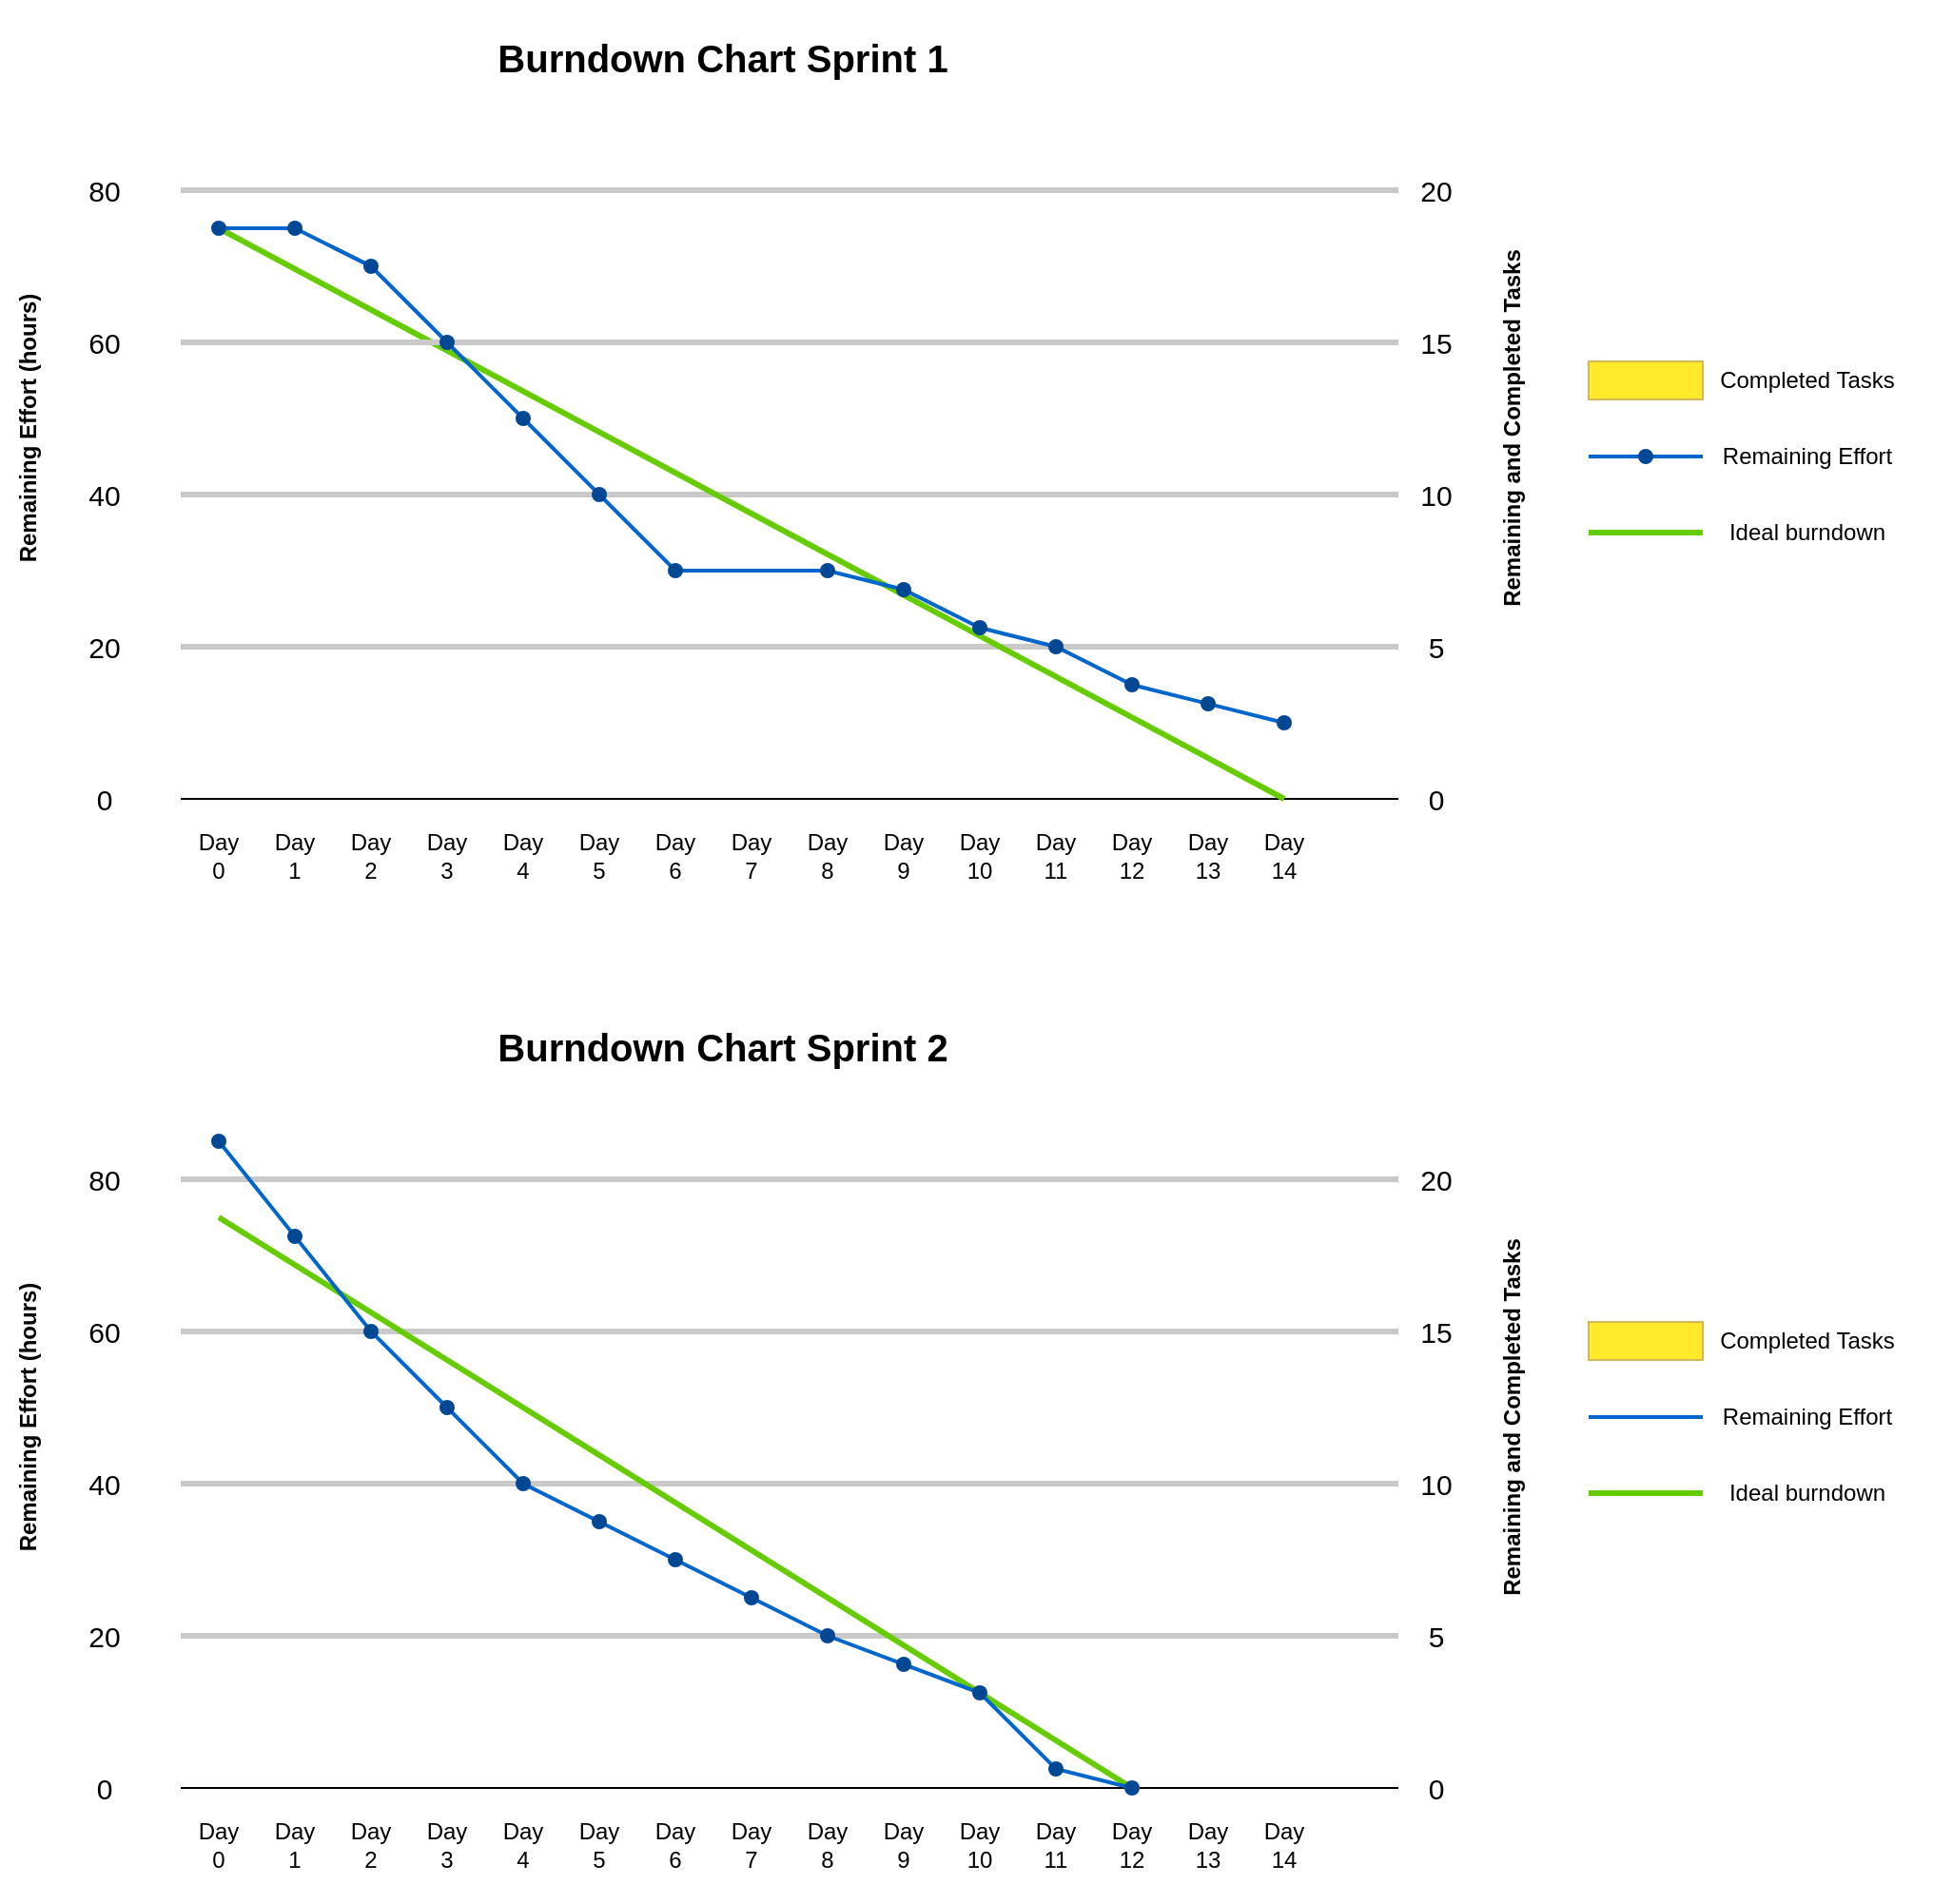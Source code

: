 <mxfile version="22.1.5" type="device">
  <diagram name="Page-1" id="VmCRofBQDvbmoY8_WXnf">
    <mxGraphModel dx="1687" dy="918" grid="1" gridSize="10" guides="1" tooltips="1" connect="1" arrows="1" fold="1" page="1" pageScale="1" pageWidth="850" pageHeight="1100" math="0" shadow="0">
      <root>
        <mxCell id="0" />
        <mxCell id="1" parent="0" />
        <mxCell id="aRe0bVeVyauEwf_eW974-1" value="" style="endArrow=none;html=1;rounded=0;" edge="1" parent="1">
          <mxGeometry width="50" height="50" relative="1" as="geometry">
            <mxPoint x="460" y="470" as="sourcePoint" />
            <mxPoint x="1100" y="470" as="targetPoint" />
          </mxGeometry>
        </mxCell>
        <mxCell id="aRe0bVeVyauEwf_eW974-4" value="Day&lt;br&gt;0" style="text;html=1;strokeColor=none;fillColor=none;align=center;verticalAlign=middle;whiteSpace=wrap;rounded=0;" vertex="1" parent="1">
          <mxGeometry x="460" y="470" width="40" height="60" as="geometry" />
        </mxCell>
        <mxCell id="aRe0bVeVyauEwf_eW974-5" value="Day&lt;br&gt;1" style="text;html=1;strokeColor=none;fillColor=none;align=center;verticalAlign=middle;whiteSpace=wrap;rounded=0;" vertex="1" parent="1">
          <mxGeometry x="500" y="470" width="40" height="60" as="geometry" />
        </mxCell>
        <mxCell id="aRe0bVeVyauEwf_eW974-6" value="Day&lt;br&gt;2" style="text;html=1;strokeColor=none;fillColor=none;align=center;verticalAlign=middle;whiteSpace=wrap;rounded=0;" vertex="1" parent="1">
          <mxGeometry x="540" y="470" width="40" height="60" as="geometry" />
        </mxCell>
        <mxCell id="aRe0bVeVyauEwf_eW974-10" value="Day&lt;br&gt;3" style="text;html=1;strokeColor=none;fillColor=none;align=center;verticalAlign=middle;whiteSpace=wrap;rounded=0;" vertex="1" parent="1">
          <mxGeometry x="580" y="470" width="40" height="60" as="geometry" />
        </mxCell>
        <mxCell id="aRe0bVeVyauEwf_eW974-11" value="Day&lt;br&gt;4" style="text;html=1;strokeColor=none;fillColor=none;align=center;verticalAlign=middle;whiteSpace=wrap;rounded=0;" vertex="1" parent="1">
          <mxGeometry x="620" y="470" width="40" height="60" as="geometry" />
        </mxCell>
        <mxCell id="aRe0bVeVyauEwf_eW974-12" value="Day&lt;br&gt;5" style="text;html=1;strokeColor=none;fillColor=none;align=center;verticalAlign=middle;whiteSpace=wrap;rounded=0;" vertex="1" parent="1">
          <mxGeometry x="660" y="470" width="40" height="60" as="geometry" />
        </mxCell>
        <mxCell id="aRe0bVeVyauEwf_eW974-13" value="Day&lt;br&gt;6" style="text;html=1;strokeColor=none;fillColor=none;align=center;verticalAlign=middle;whiteSpace=wrap;rounded=0;" vertex="1" parent="1">
          <mxGeometry x="700" y="470" width="40" height="60" as="geometry" />
        </mxCell>
        <mxCell id="aRe0bVeVyauEwf_eW974-14" value="Day&lt;br&gt;7" style="text;html=1;strokeColor=none;fillColor=none;align=center;verticalAlign=middle;whiteSpace=wrap;rounded=0;" vertex="1" parent="1">
          <mxGeometry x="740" y="470" width="40" height="60" as="geometry" />
        </mxCell>
        <mxCell id="aRe0bVeVyauEwf_eW974-15" value="Day&lt;br&gt;8" style="text;html=1;strokeColor=none;fillColor=none;align=center;verticalAlign=middle;whiteSpace=wrap;rounded=0;" vertex="1" parent="1">
          <mxGeometry x="780" y="470" width="40" height="60" as="geometry" />
        </mxCell>
        <mxCell id="aRe0bVeVyauEwf_eW974-16" value="Day&lt;br&gt;9" style="text;html=1;strokeColor=none;fillColor=none;align=center;verticalAlign=middle;whiteSpace=wrap;rounded=0;" vertex="1" parent="1">
          <mxGeometry x="820" y="470" width="40" height="60" as="geometry" />
        </mxCell>
        <mxCell id="aRe0bVeVyauEwf_eW974-17" value="Day&lt;br&gt;10" style="text;html=1;strokeColor=none;fillColor=none;align=center;verticalAlign=middle;whiteSpace=wrap;rounded=0;" vertex="1" parent="1">
          <mxGeometry x="860" y="470" width="40" height="60" as="geometry" />
        </mxCell>
        <mxCell id="aRe0bVeVyauEwf_eW974-18" value="Day&lt;br&gt;11" style="text;html=1;strokeColor=none;fillColor=none;align=center;verticalAlign=middle;whiteSpace=wrap;rounded=0;" vertex="1" parent="1">
          <mxGeometry x="900" y="470" width="40" height="60" as="geometry" />
        </mxCell>
        <mxCell id="aRe0bVeVyauEwf_eW974-19" value="Day&lt;br&gt;12" style="text;html=1;strokeColor=none;fillColor=none;align=center;verticalAlign=middle;whiteSpace=wrap;rounded=0;" vertex="1" parent="1">
          <mxGeometry x="940" y="470" width="40" height="60" as="geometry" />
        </mxCell>
        <mxCell id="aRe0bVeVyauEwf_eW974-20" value="Day&lt;br&gt;13" style="text;html=1;strokeColor=none;fillColor=none;align=center;verticalAlign=middle;whiteSpace=wrap;rounded=0;" vertex="1" parent="1">
          <mxGeometry x="980" y="470" width="40" height="60" as="geometry" />
        </mxCell>
        <mxCell id="aRe0bVeVyauEwf_eW974-21" value="Day&lt;br&gt;14" style="text;html=1;strokeColor=none;fillColor=none;align=center;verticalAlign=middle;whiteSpace=wrap;rounded=0;" vertex="1" parent="1">
          <mxGeometry x="1020" y="470" width="40" height="60" as="geometry" />
        </mxCell>
        <mxCell id="aRe0bVeVyauEwf_eW974-22" value="" style="endArrow=none;html=1;rounded=0;strokeWidth=3;fillColor=#f5f5f5;strokeColor=#C9C9C9;" edge="1" parent="1">
          <mxGeometry width="50" height="50" relative="1" as="geometry">
            <mxPoint x="460" y="390" as="sourcePoint" />
            <mxPoint x="1100" y="390" as="targetPoint" />
          </mxGeometry>
        </mxCell>
        <mxCell id="aRe0bVeVyauEwf_eW974-23" value="" style="endArrow=none;html=1;rounded=0;strokeWidth=3;fillColor=#f5f5f5;strokeColor=#C9C9C9;" edge="1" parent="1">
          <mxGeometry width="50" height="50" relative="1" as="geometry">
            <mxPoint x="460" y="310" as="sourcePoint" />
            <mxPoint x="1100" y="310" as="targetPoint" />
          </mxGeometry>
        </mxCell>
        <mxCell id="aRe0bVeVyauEwf_eW974-24" value="" style="endArrow=none;html=1;rounded=0;strokeWidth=3;fillColor=#f5f5f5;strokeColor=#C9C9C9;" edge="1" parent="1" source="aRe0bVeVyauEwf_eW974-96">
          <mxGeometry width="50" height="50" relative="1" as="geometry">
            <mxPoint x="460" y="230" as="sourcePoint" />
            <mxPoint x="1100" y="230" as="targetPoint" />
          </mxGeometry>
        </mxCell>
        <mxCell id="aRe0bVeVyauEwf_eW974-25" value="" style="endArrow=none;html=1;rounded=0;strokeWidth=3;fillColor=#f5f5f5;strokeColor=#C9C9C9;" edge="1" parent="1">
          <mxGeometry width="50" height="50" relative="1" as="geometry">
            <mxPoint x="460" y="150" as="sourcePoint" />
            <mxPoint x="1100" y="150" as="targetPoint" />
          </mxGeometry>
        </mxCell>
        <mxCell id="aRe0bVeVyauEwf_eW974-26" value="Remaining Effort (hours)" style="text;html=1;strokeColor=none;fillColor=none;align=center;verticalAlign=middle;whiteSpace=wrap;rounded=0;rotation=-90;fontStyle=1" vertex="1" parent="1">
          <mxGeometry x="260" y="260" width="240" height="30" as="geometry" />
        </mxCell>
        <mxCell id="aRe0bVeVyauEwf_eW974-27" value="20" style="text;html=1;strokeColor=none;fillColor=none;align=center;verticalAlign=middle;whiteSpace=wrap;rounded=0;fontSize=15;" vertex="1" parent="1">
          <mxGeometry x="400" y="360" width="40" height="60" as="geometry" />
        </mxCell>
        <mxCell id="aRe0bVeVyauEwf_eW974-28" value="40" style="text;html=1;strokeColor=none;fillColor=none;align=center;verticalAlign=middle;whiteSpace=wrap;rounded=0;fontSize=15;" vertex="1" parent="1">
          <mxGeometry x="400" y="280" width="40" height="60" as="geometry" />
        </mxCell>
        <mxCell id="aRe0bVeVyauEwf_eW974-29" value="60" style="text;html=1;strokeColor=none;fillColor=none;align=center;verticalAlign=middle;whiteSpace=wrap;rounded=0;fontSize=15;" vertex="1" parent="1">
          <mxGeometry x="400" y="200" width="40" height="60" as="geometry" />
        </mxCell>
        <mxCell id="aRe0bVeVyauEwf_eW974-30" value="80" style="text;html=1;strokeColor=none;fillColor=none;align=center;verticalAlign=middle;whiteSpace=wrap;rounded=0;fontSize=15;" vertex="1" parent="1">
          <mxGeometry x="400" y="120" width="40" height="60" as="geometry" />
        </mxCell>
        <mxCell id="aRe0bVeVyauEwf_eW974-31" value="&lt;b&gt;&lt;font style=&quot;font-size: 20px;&quot;&gt;Burndown Chart Sprint 1&lt;/font&gt;&lt;/b&gt;" style="text;html=1;strokeColor=none;fillColor=none;align=center;verticalAlign=middle;whiteSpace=wrap;rounded=0;fontSize=15;" vertex="1" parent="1">
          <mxGeometry x="600" y="50" width="290" height="60" as="geometry" />
        </mxCell>
        <mxCell id="aRe0bVeVyauEwf_eW974-32" value="Remaining and Completed Tasks" style="text;html=1;strokeColor=none;fillColor=none;align=center;verticalAlign=middle;whiteSpace=wrap;rounded=0;rotation=-90;fontStyle=1" vertex="1" parent="1">
          <mxGeometry x="1040" y="260" width="240" height="30" as="geometry" />
        </mxCell>
        <mxCell id="aRe0bVeVyauEwf_eW974-33" value="20" style="text;html=1;strokeColor=none;fillColor=none;align=center;verticalAlign=middle;whiteSpace=wrap;rounded=0;fontSize=15;" vertex="1" parent="1">
          <mxGeometry x="1100" y="120" width="40" height="60" as="geometry" />
        </mxCell>
        <mxCell id="aRe0bVeVyauEwf_eW974-34" value="15" style="text;html=1;strokeColor=none;fillColor=none;align=center;verticalAlign=middle;whiteSpace=wrap;rounded=0;fontSize=15;" vertex="1" parent="1">
          <mxGeometry x="1100" y="200" width="40" height="60" as="geometry" />
        </mxCell>
        <mxCell id="aRe0bVeVyauEwf_eW974-35" value="10" style="text;html=1;strokeColor=none;fillColor=none;align=center;verticalAlign=middle;whiteSpace=wrap;rounded=0;fontSize=15;" vertex="1" parent="1">
          <mxGeometry x="1100" y="280" width="40" height="60" as="geometry" />
        </mxCell>
        <mxCell id="aRe0bVeVyauEwf_eW974-36" value="5" style="text;html=1;strokeColor=none;fillColor=none;align=center;verticalAlign=middle;whiteSpace=wrap;rounded=0;fontSize=15;" vertex="1" parent="1">
          <mxGeometry x="1100" y="360" width="40" height="60" as="geometry" />
        </mxCell>
        <mxCell id="aRe0bVeVyauEwf_eW974-37" value="0" style="text;html=1;strokeColor=none;fillColor=none;align=center;verticalAlign=middle;whiteSpace=wrap;rounded=0;fontSize=15;" vertex="1" parent="1">
          <mxGeometry x="1100" y="440" width="40" height="60" as="geometry" />
        </mxCell>
        <mxCell id="aRe0bVeVyauEwf_eW974-38" value="0" style="text;html=1;strokeColor=none;fillColor=none;align=center;verticalAlign=middle;whiteSpace=wrap;rounded=0;fontSize=15;" vertex="1" parent="1">
          <mxGeometry x="400" y="440" width="40" height="60" as="geometry" />
        </mxCell>
        <mxCell id="aRe0bVeVyauEwf_eW974-39" value="" style="endArrow=none;html=1;rounded=0;entryX=0.5;entryY=0;entryDx=0;entryDy=0;strokeWidth=3;strokeColor=#66CC00;" edge="1" parent="1" source="aRe0bVeVyauEwf_eW974-91" target="aRe0bVeVyauEwf_eW974-21">
          <mxGeometry width="50" height="50" relative="1" as="geometry">
            <mxPoint x="460" y="170" as="sourcePoint" />
            <mxPoint x="790" y="320" as="targetPoint" />
          </mxGeometry>
        </mxCell>
        <mxCell id="aRe0bVeVyauEwf_eW974-40" value="" style="endArrow=none;html=1;rounded=0;strokeWidth=2;strokeColor=#0066CC;targetPerimeterSpacing=0;sourcePerimeterSpacing=0;" edge="1" parent="1" source="aRe0bVeVyauEwf_eW974-93">
          <mxGeometry width="50" height="50" relative="1" as="geometry">
            <mxPoint x="460" y="170" as="sourcePoint" />
            <mxPoint x="1040" y="430" as="targetPoint" />
            <Array as="points">
              <mxPoint x="520" y="170" />
              <mxPoint x="560" y="190" />
              <mxPoint x="600" y="230" />
              <mxPoint x="640" y="270" />
              <mxPoint x="680" y="310" />
              <mxPoint x="720" y="350" />
              <mxPoint x="760" y="350" />
              <mxPoint x="800" y="350" />
              <mxPoint x="840" y="360" />
              <mxPoint x="880" y="380" />
              <mxPoint x="920" y="390" />
              <mxPoint x="960" y="410" />
            </Array>
          </mxGeometry>
        </mxCell>
        <mxCell id="aRe0bVeVyauEwf_eW974-41" value="" style="endArrow=none;html=1;rounded=0;" edge="1" parent="1">
          <mxGeometry width="50" height="50" relative="1" as="geometry">
            <mxPoint x="460" y="990" as="sourcePoint" />
            <mxPoint x="1100" y="990" as="targetPoint" />
          </mxGeometry>
        </mxCell>
        <mxCell id="aRe0bVeVyauEwf_eW974-42" value="Day&lt;br&gt;0" style="text;html=1;strokeColor=none;fillColor=none;align=center;verticalAlign=middle;whiteSpace=wrap;rounded=0;" vertex="1" parent="1">
          <mxGeometry x="460" y="990" width="40" height="60" as="geometry" />
        </mxCell>
        <mxCell id="aRe0bVeVyauEwf_eW974-43" value="Day&lt;br&gt;1" style="text;html=1;strokeColor=none;fillColor=none;align=center;verticalAlign=middle;whiteSpace=wrap;rounded=0;" vertex="1" parent="1">
          <mxGeometry x="500" y="990" width="40" height="60" as="geometry" />
        </mxCell>
        <mxCell id="aRe0bVeVyauEwf_eW974-44" value="Day&lt;br&gt;2" style="text;html=1;strokeColor=none;fillColor=none;align=center;verticalAlign=middle;whiteSpace=wrap;rounded=0;" vertex="1" parent="1">
          <mxGeometry x="540" y="990" width="40" height="60" as="geometry" />
        </mxCell>
        <mxCell id="aRe0bVeVyauEwf_eW974-45" value="Day&lt;br&gt;3" style="text;html=1;strokeColor=none;fillColor=none;align=center;verticalAlign=middle;whiteSpace=wrap;rounded=0;" vertex="1" parent="1">
          <mxGeometry x="580" y="990" width="40" height="60" as="geometry" />
        </mxCell>
        <mxCell id="aRe0bVeVyauEwf_eW974-46" value="Day&lt;br&gt;4" style="text;html=1;strokeColor=none;fillColor=none;align=center;verticalAlign=middle;whiteSpace=wrap;rounded=0;" vertex="1" parent="1">
          <mxGeometry x="620" y="990" width="40" height="60" as="geometry" />
        </mxCell>
        <mxCell id="aRe0bVeVyauEwf_eW974-47" value="Day&lt;br&gt;5" style="text;html=1;strokeColor=none;fillColor=none;align=center;verticalAlign=middle;whiteSpace=wrap;rounded=0;" vertex="1" parent="1">
          <mxGeometry x="660" y="990" width="40" height="60" as="geometry" />
        </mxCell>
        <mxCell id="aRe0bVeVyauEwf_eW974-48" value="Day&lt;br&gt;6" style="text;html=1;strokeColor=none;fillColor=none;align=center;verticalAlign=middle;whiteSpace=wrap;rounded=0;" vertex="1" parent="1">
          <mxGeometry x="700" y="990" width="40" height="60" as="geometry" />
        </mxCell>
        <mxCell id="aRe0bVeVyauEwf_eW974-49" value="Day&lt;br&gt;7" style="text;html=1;strokeColor=none;fillColor=none;align=center;verticalAlign=middle;whiteSpace=wrap;rounded=0;" vertex="1" parent="1">
          <mxGeometry x="740" y="990" width="40" height="60" as="geometry" />
        </mxCell>
        <mxCell id="aRe0bVeVyauEwf_eW974-50" value="Day&lt;br&gt;8" style="text;html=1;strokeColor=none;fillColor=none;align=center;verticalAlign=middle;whiteSpace=wrap;rounded=0;" vertex="1" parent="1">
          <mxGeometry x="780" y="990" width="40" height="60" as="geometry" />
        </mxCell>
        <mxCell id="aRe0bVeVyauEwf_eW974-51" value="Day&lt;br&gt;9" style="text;html=1;strokeColor=none;fillColor=none;align=center;verticalAlign=middle;whiteSpace=wrap;rounded=0;" vertex="1" parent="1">
          <mxGeometry x="820" y="990" width="40" height="60" as="geometry" />
        </mxCell>
        <mxCell id="aRe0bVeVyauEwf_eW974-52" value="Day&lt;br&gt;10" style="text;html=1;strokeColor=none;fillColor=none;align=center;verticalAlign=middle;whiteSpace=wrap;rounded=0;" vertex="1" parent="1">
          <mxGeometry x="860" y="990" width="40" height="60" as="geometry" />
        </mxCell>
        <mxCell id="aRe0bVeVyauEwf_eW974-53" value="Day&lt;br&gt;11" style="text;html=1;strokeColor=none;fillColor=none;align=center;verticalAlign=middle;whiteSpace=wrap;rounded=0;" vertex="1" parent="1">
          <mxGeometry x="900" y="990" width="40" height="60" as="geometry" />
        </mxCell>
        <mxCell id="aRe0bVeVyauEwf_eW974-54" value="Day&lt;br&gt;12" style="text;html=1;strokeColor=none;fillColor=none;align=center;verticalAlign=middle;whiteSpace=wrap;rounded=0;" vertex="1" parent="1">
          <mxGeometry x="940" y="990" width="40" height="60" as="geometry" />
        </mxCell>
        <mxCell id="aRe0bVeVyauEwf_eW974-55" value="Day&lt;br&gt;13" style="text;html=1;strokeColor=none;fillColor=none;align=center;verticalAlign=middle;whiteSpace=wrap;rounded=0;" vertex="1" parent="1">
          <mxGeometry x="980" y="990" width="40" height="60" as="geometry" />
        </mxCell>
        <mxCell id="aRe0bVeVyauEwf_eW974-56" value="Day&lt;br&gt;14" style="text;html=1;strokeColor=none;fillColor=none;align=center;verticalAlign=middle;whiteSpace=wrap;rounded=0;" vertex="1" parent="1">
          <mxGeometry x="1020" y="990" width="40" height="60" as="geometry" />
        </mxCell>
        <mxCell id="aRe0bVeVyauEwf_eW974-57" value="" style="endArrow=none;html=1;rounded=0;strokeWidth=3;fillColor=#f5f5f5;strokeColor=#C9C9C9;" edge="1" parent="1">
          <mxGeometry width="50" height="50" relative="1" as="geometry">
            <mxPoint x="460" y="910" as="sourcePoint" />
            <mxPoint x="1100" y="910" as="targetPoint" />
          </mxGeometry>
        </mxCell>
        <mxCell id="aRe0bVeVyauEwf_eW974-58" value="" style="endArrow=none;html=1;rounded=0;strokeWidth=3;fillColor=#f5f5f5;strokeColor=#C9C9C9;" edge="1" parent="1">
          <mxGeometry width="50" height="50" relative="1" as="geometry">
            <mxPoint x="460" y="830" as="sourcePoint" />
            <mxPoint x="1100" y="830" as="targetPoint" />
          </mxGeometry>
        </mxCell>
        <mxCell id="aRe0bVeVyauEwf_eW974-59" value="" style="endArrow=none;html=1;rounded=0;strokeWidth=3;fillColor=#f5f5f5;strokeColor=#C9C9C9;" edge="1" parent="1">
          <mxGeometry width="50" height="50" relative="1" as="geometry">
            <mxPoint x="460" y="750" as="sourcePoint" />
            <mxPoint x="1100" y="750" as="targetPoint" />
          </mxGeometry>
        </mxCell>
        <mxCell id="aRe0bVeVyauEwf_eW974-60" value="" style="endArrow=none;html=1;rounded=0;strokeWidth=3;fillColor=#f5f5f5;strokeColor=#C9C9C9;" edge="1" parent="1">
          <mxGeometry width="50" height="50" relative="1" as="geometry">
            <mxPoint x="460" y="670" as="sourcePoint" />
            <mxPoint x="1100" y="670" as="targetPoint" />
          </mxGeometry>
        </mxCell>
        <mxCell id="aRe0bVeVyauEwf_eW974-61" value="Remaining Effort (hours)" style="text;html=1;strokeColor=none;fillColor=none;align=center;verticalAlign=middle;whiteSpace=wrap;rounded=0;rotation=-90;fontStyle=1" vertex="1" parent="1">
          <mxGeometry x="260" y="780" width="240" height="30" as="geometry" />
        </mxCell>
        <mxCell id="aRe0bVeVyauEwf_eW974-62" value="20" style="text;html=1;strokeColor=none;fillColor=none;align=center;verticalAlign=middle;whiteSpace=wrap;rounded=0;fontSize=15;" vertex="1" parent="1">
          <mxGeometry x="400" y="880" width="40" height="60" as="geometry" />
        </mxCell>
        <mxCell id="aRe0bVeVyauEwf_eW974-63" value="40" style="text;html=1;strokeColor=none;fillColor=none;align=center;verticalAlign=middle;whiteSpace=wrap;rounded=0;fontSize=15;" vertex="1" parent="1">
          <mxGeometry x="400" y="800" width="40" height="60" as="geometry" />
        </mxCell>
        <mxCell id="aRe0bVeVyauEwf_eW974-64" value="60" style="text;html=1;strokeColor=none;fillColor=none;align=center;verticalAlign=middle;whiteSpace=wrap;rounded=0;fontSize=15;" vertex="1" parent="1">
          <mxGeometry x="400" y="720" width="40" height="60" as="geometry" />
        </mxCell>
        <mxCell id="aRe0bVeVyauEwf_eW974-65" value="80" style="text;html=1;strokeColor=none;fillColor=none;align=center;verticalAlign=middle;whiteSpace=wrap;rounded=0;fontSize=15;" vertex="1" parent="1">
          <mxGeometry x="400" y="640" width="40" height="60" as="geometry" />
        </mxCell>
        <mxCell id="aRe0bVeVyauEwf_eW974-66" value="&lt;b&gt;&lt;font style=&quot;font-size: 20px;&quot;&gt;Burndown Chart Sprint 2&lt;/font&gt;&lt;/b&gt;" style="text;html=1;strokeColor=none;fillColor=none;align=center;verticalAlign=middle;whiteSpace=wrap;rounded=0;fontSize=15;" vertex="1" parent="1">
          <mxGeometry x="600" y="570" width="290" height="60" as="geometry" />
        </mxCell>
        <mxCell id="aRe0bVeVyauEwf_eW974-67" value="Remaining and Completed Tasks" style="text;html=1;strokeColor=none;fillColor=none;align=center;verticalAlign=middle;whiteSpace=wrap;rounded=0;rotation=-90;fontStyle=1" vertex="1" parent="1">
          <mxGeometry x="1040" y="780" width="240" height="30" as="geometry" />
        </mxCell>
        <mxCell id="aRe0bVeVyauEwf_eW974-68" value="20" style="text;html=1;strokeColor=none;fillColor=none;align=center;verticalAlign=middle;whiteSpace=wrap;rounded=0;fontSize=15;" vertex="1" parent="1">
          <mxGeometry x="1100" y="640" width="40" height="60" as="geometry" />
        </mxCell>
        <mxCell id="aRe0bVeVyauEwf_eW974-69" value="15" style="text;html=1;strokeColor=none;fillColor=none;align=center;verticalAlign=middle;whiteSpace=wrap;rounded=0;fontSize=15;" vertex="1" parent="1">
          <mxGeometry x="1100" y="720" width="40" height="60" as="geometry" />
        </mxCell>
        <mxCell id="aRe0bVeVyauEwf_eW974-70" value="10" style="text;html=1;strokeColor=none;fillColor=none;align=center;verticalAlign=middle;whiteSpace=wrap;rounded=0;fontSize=15;" vertex="1" parent="1">
          <mxGeometry x="1100" y="800" width="40" height="60" as="geometry" />
        </mxCell>
        <mxCell id="aRe0bVeVyauEwf_eW974-71" value="5" style="text;html=1;strokeColor=none;fillColor=none;align=center;verticalAlign=middle;whiteSpace=wrap;rounded=0;fontSize=15;" vertex="1" parent="1">
          <mxGeometry x="1100" y="880" width="40" height="60" as="geometry" />
        </mxCell>
        <mxCell id="aRe0bVeVyauEwf_eW974-72" value="0" style="text;html=1;strokeColor=none;fillColor=none;align=center;verticalAlign=middle;whiteSpace=wrap;rounded=0;fontSize=15;" vertex="1" parent="1">
          <mxGeometry x="1100" y="960" width="40" height="60" as="geometry" />
        </mxCell>
        <mxCell id="aRe0bVeVyauEwf_eW974-73" value="0" style="text;html=1;strokeColor=none;fillColor=none;align=center;verticalAlign=middle;whiteSpace=wrap;rounded=0;fontSize=15;" vertex="1" parent="1">
          <mxGeometry x="400" y="960" width="40" height="60" as="geometry" />
        </mxCell>
        <mxCell id="aRe0bVeVyauEwf_eW974-74" value="" style="endArrow=none;html=1;rounded=0;entryX=0.5;entryY=0;entryDx=0;entryDy=0;strokeWidth=3;strokeColor=#66CC00;" edge="1" parent="1" target="aRe0bVeVyauEwf_eW974-54">
          <mxGeometry width="50" height="50" relative="1" as="geometry">
            <mxPoint x="480" y="690" as="sourcePoint" />
            <mxPoint x="790" y="840" as="targetPoint" />
          </mxGeometry>
        </mxCell>
        <mxCell id="aRe0bVeVyauEwf_eW974-75" value="" style="endArrow=none;html=1;rounded=0;strokeWidth=2;strokeColor=#0066CC;" edge="1" parent="1">
          <mxGeometry width="50" height="50" relative="1" as="geometry">
            <mxPoint x="480" y="650" as="sourcePoint" />
            <mxPoint x="960" y="990" as="targetPoint" />
            <Array as="points">
              <mxPoint x="560" y="750" />
              <mxPoint x="600" y="790" />
              <mxPoint x="640" y="830" />
              <mxPoint x="720" y="870" />
              <mxPoint x="760" y="890" />
              <mxPoint x="800" y="910" />
              <mxPoint x="880" y="940" />
              <mxPoint x="920" y="980" />
            </Array>
          </mxGeometry>
        </mxCell>
        <mxCell id="aRe0bVeVyauEwf_eW974-76" value="" style="rounded=0;whiteSpace=wrap;html=1;fillColor=#FFEA29;strokeColor=#d6b656;" vertex="1" parent="1">
          <mxGeometry x="1200" y="240" width="60" height="20" as="geometry" />
        </mxCell>
        <mxCell id="aRe0bVeVyauEwf_eW974-77" value="" style="endArrow=none;html=1;rounded=0;strokeWidth=2;strokeColor=#0066CC;targetPerimeterSpacing=0;sourcePerimeterSpacing=0;" edge="1" parent="1">
          <mxGeometry width="50" height="50" relative="1" as="geometry">
            <mxPoint x="1200" y="290" as="sourcePoint" />
            <mxPoint x="1260" y="290" as="targetPoint" />
            <Array as="points">
              <mxPoint x="1210" y="290" />
              <mxPoint x="1220" y="290" />
            </Array>
          </mxGeometry>
        </mxCell>
        <mxCell id="aRe0bVeVyauEwf_eW974-79" value="" style="endArrow=none;html=1;rounded=0;strokeWidth=3;strokeColor=#66CC00;" edge="1" parent="1">
          <mxGeometry width="50" height="50" relative="1" as="geometry">
            <mxPoint x="1200" y="330" as="sourcePoint" />
            <mxPoint x="1260" y="330" as="targetPoint" />
          </mxGeometry>
        </mxCell>
        <mxCell id="aRe0bVeVyauEwf_eW974-80" value="Completed Tasks" style="text;html=1;strokeColor=none;fillColor=none;align=center;verticalAlign=middle;whiteSpace=wrap;rounded=0;fontStyle=0" vertex="1" parent="1">
          <mxGeometry x="1250" y="230" width="130" height="40" as="geometry" />
        </mxCell>
        <mxCell id="aRe0bVeVyauEwf_eW974-81" value="Remaining Effort" style="text;html=1;strokeColor=none;fillColor=none;align=center;verticalAlign=middle;whiteSpace=wrap;rounded=0;fontStyle=0" vertex="1" parent="1">
          <mxGeometry x="1250" y="270" width="130" height="40" as="geometry" />
        </mxCell>
        <mxCell id="aRe0bVeVyauEwf_eW974-82" value="Ideal burndown" style="text;html=1;strokeColor=none;fillColor=none;align=center;verticalAlign=middle;whiteSpace=wrap;rounded=0;fontStyle=0" vertex="1" parent="1">
          <mxGeometry x="1250" y="310" width="130" height="40" as="geometry" />
        </mxCell>
        <mxCell id="aRe0bVeVyauEwf_eW974-83" value="" style="rounded=0;whiteSpace=wrap;html=1;fillColor=#FFEA29;strokeColor=#d6b656;" vertex="1" parent="1">
          <mxGeometry x="1200" y="745" width="60" height="20" as="geometry" />
        </mxCell>
        <mxCell id="aRe0bVeVyauEwf_eW974-84" value="" style="endArrow=none;html=1;rounded=0;strokeWidth=2;strokeColor=#0066CC;targetPerimeterSpacing=0;sourcePerimeterSpacing=0;" edge="1" parent="1">
          <mxGeometry width="50" height="50" relative="1" as="geometry">
            <mxPoint x="1200" y="795" as="sourcePoint" />
            <mxPoint x="1260" y="795" as="targetPoint" />
            <Array as="points">
              <mxPoint x="1210" y="795" />
              <mxPoint x="1220" y="795" />
            </Array>
          </mxGeometry>
        </mxCell>
        <mxCell id="aRe0bVeVyauEwf_eW974-85" value="" style="endArrow=none;html=1;rounded=0;strokeWidth=3;strokeColor=#66CC00;" edge="1" parent="1">
          <mxGeometry width="50" height="50" relative="1" as="geometry">
            <mxPoint x="1200" y="835" as="sourcePoint" />
            <mxPoint x="1260" y="835" as="targetPoint" />
          </mxGeometry>
        </mxCell>
        <mxCell id="aRe0bVeVyauEwf_eW974-86" value="Completed Tasks" style="text;html=1;strokeColor=none;fillColor=none;align=center;verticalAlign=middle;whiteSpace=wrap;rounded=0;fontStyle=0" vertex="1" parent="1">
          <mxGeometry x="1250" y="735" width="130" height="40" as="geometry" />
        </mxCell>
        <mxCell id="aRe0bVeVyauEwf_eW974-87" value="Remaining Effort" style="text;html=1;strokeColor=none;fillColor=none;align=center;verticalAlign=middle;whiteSpace=wrap;rounded=0;fontStyle=0" vertex="1" parent="1">
          <mxGeometry x="1250" y="775" width="130" height="40" as="geometry" />
        </mxCell>
        <mxCell id="aRe0bVeVyauEwf_eW974-88" value="Ideal burndown" style="text;html=1;strokeColor=none;fillColor=none;align=center;verticalAlign=middle;whiteSpace=wrap;rounded=0;fontStyle=0" vertex="1" parent="1">
          <mxGeometry x="1250" y="815" width="130" height="40" as="geometry" />
        </mxCell>
        <mxCell id="aRe0bVeVyauEwf_eW974-90" value="" style="endArrow=none;html=1;rounded=0;strokeWidth=2;strokeColor=#0066CC;targetPerimeterSpacing=0;sourcePerimeterSpacing=0;" edge="1" parent="1" source="aRe0bVeVyauEwf_eW974-91" target="aRe0bVeVyauEwf_eW974-89">
          <mxGeometry width="50" height="50" relative="1" as="geometry">
            <mxPoint x="460" y="170" as="sourcePoint" />
            <mxPoint x="1040" y="430" as="targetPoint" />
            <Array as="points" />
          </mxGeometry>
        </mxCell>
        <mxCell id="aRe0bVeVyauEwf_eW974-89" value="" style="shape=waypoint;sketch=0;fillStyle=solid;size=6;pointerEvents=1;points=[];fillColor=none;resizable=0;rotatable=0;perimeter=centerPerimeter;snapToPoint=1;spacing=2;fontSize=12;strokeWidth=2;strokeColor=#004794;" vertex="1" parent="1">
          <mxGeometry x="510" y="160" width="20" height="20" as="geometry" />
        </mxCell>
        <mxCell id="aRe0bVeVyauEwf_eW974-92" value="" style="endArrow=none;html=1;rounded=0;strokeWidth=2;strokeColor=#0066CC;targetPerimeterSpacing=0;sourcePerimeterSpacing=0;" edge="1" parent="1" target="aRe0bVeVyauEwf_eW974-91">
          <mxGeometry width="50" height="50" relative="1" as="geometry">
            <mxPoint x="480" y="170" as="sourcePoint" />
            <mxPoint x="520" y="170" as="targetPoint" />
            <Array as="points" />
          </mxGeometry>
        </mxCell>
        <mxCell id="aRe0bVeVyauEwf_eW974-91" value="" style="shape=waypoint;sketch=0;fillStyle=solid;size=6;pointerEvents=1;points=[];fillColor=none;resizable=0;rotatable=0;perimeter=centerPerimeter;snapToPoint=1;spacing=2;fontSize=12;strokeWidth=2;strokeColor=#004794;" vertex="1" parent="1">
          <mxGeometry x="470" y="160" width="20" height="20" as="geometry" />
        </mxCell>
        <mxCell id="aRe0bVeVyauEwf_eW974-94" value="" style="endArrow=none;html=1;rounded=0;strokeWidth=2;strokeColor=#0066CC;targetPerimeterSpacing=0;sourcePerimeterSpacing=0;" edge="1" parent="1" target="aRe0bVeVyauEwf_eW974-93">
          <mxGeometry width="50" height="50" relative="1" as="geometry">
            <mxPoint x="540" y="180" as="sourcePoint" />
            <mxPoint x="1040" y="430" as="targetPoint" />
            <Array as="points" />
          </mxGeometry>
        </mxCell>
        <mxCell id="aRe0bVeVyauEwf_eW974-93" value="" style="shape=waypoint;sketch=0;fillStyle=solid;size=6;pointerEvents=1;points=[];fillColor=none;resizable=0;rotatable=0;perimeter=centerPerimeter;snapToPoint=1;spacing=2;fontSize=12;strokeWidth=2;strokeColor=#004794;" vertex="1" parent="1">
          <mxGeometry x="550" y="180" width="20" height="20" as="geometry" />
        </mxCell>
        <mxCell id="aRe0bVeVyauEwf_eW974-99" value="" style="endArrow=none;html=1;rounded=0;strokeWidth=3;fillColor=#f5f5f5;strokeColor=#C9C9C9;" edge="1" parent="1" target="aRe0bVeVyauEwf_eW974-96">
          <mxGeometry width="50" height="50" relative="1" as="geometry">
            <mxPoint x="460" y="230" as="sourcePoint" />
            <mxPoint x="1100" y="230" as="targetPoint" />
          </mxGeometry>
        </mxCell>
        <mxCell id="aRe0bVeVyauEwf_eW974-96" value="" style="shape=waypoint;sketch=0;fillStyle=solid;size=6;pointerEvents=1;points=[];fillColor=none;resizable=0;rotatable=0;perimeter=centerPerimeter;snapToPoint=1;spacing=2;fontSize=12;strokeWidth=2;strokeColor=#004794;" vertex="1" parent="1">
          <mxGeometry x="590" y="220" width="20" height="20" as="geometry" />
        </mxCell>
        <mxCell id="aRe0bVeVyauEwf_eW974-100" value="" style="shape=waypoint;sketch=0;fillStyle=solid;size=6;pointerEvents=1;points=[];fillColor=none;resizable=0;rotatable=0;perimeter=centerPerimeter;snapToPoint=1;spacing=2;fontSize=12;strokeWidth=2;strokeColor=#004794;" vertex="1" parent="1">
          <mxGeometry x="630" y="260" width="20" height="20" as="geometry" />
        </mxCell>
        <mxCell id="aRe0bVeVyauEwf_eW974-101" value="" style="shape=waypoint;sketch=0;fillStyle=solid;size=6;pointerEvents=1;points=[];fillColor=none;resizable=0;rotatable=0;perimeter=centerPerimeter;snapToPoint=1;spacing=2;fontSize=12;strokeWidth=2;strokeColor=#004794;" vertex="1" parent="1">
          <mxGeometry x="670" y="300" width="20" height="20" as="geometry" />
        </mxCell>
        <mxCell id="aRe0bVeVyauEwf_eW974-102" value="" style="shape=waypoint;sketch=0;fillStyle=solid;size=6;pointerEvents=1;points=[];fillColor=none;resizable=0;rotatable=0;perimeter=centerPerimeter;snapToPoint=1;spacing=2;fontSize=12;strokeWidth=2;strokeColor=#004794;" vertex="1" parent="1">
          <mxGeometry x="710" y="340" width="20" height="20" as="geometry" />
        </mxCell>
        <mxCell id="aRe0bVeVyauEwf_eW974-103" value="" style="shape=waypoint;sketch=0;fillStyle=solid;size=6;pointerEvents=1;points=[];fillColor=none;resizable=0;rotatable=0;perimeter=centerPerimeter;snapToPoint=1;spacing=2;fontSize=12;strokeWidth=2;strokeColor=#004794;" vertex="1" parent="1">
          <mxGeometry x="790" y="340" width="20" height="20" as="geometry" />
        </mxCell>
        <mxCell id="aRe0bVeVyauEwf_eW974-104" value="" style="shape=waypoint;sketch=0;fillStyle=solid;size=6;pointerEvents=1;points=[];fillColor=none;resizable=0;rotatable=0;perimeter=centerPerimeter;snapToPoint=1;spacing=2;fontSize=12;strokeWidth=2;strokeColor=#004794;" vertex="1" parent="1">
          <mxGeometry x="830" y="350" width="20" height="20" as="geometry" />
        </mxCell>
        <mxCell id="aRe0bVeVyauEwf_eW974-105" value="" style="shape=waypoint;sketch=0;fillStyle=solid;size=6;pointerEvents=1;points=[];fillColor=none;resizable=0;rotatable=0;perimeter=centerPerimeter;snapToPoint=1;spacing=2;fontSize=12;strokeWidth=2;strokeColor=#004794;" vertex="1" parent="1">
          <mxGeometry x="870" y="370" width="20" height="20" as="geometry" />
        </mxCell>
        <mxCell id="aRe0bVeVyauEwf_eW974-107" value="" style="shape=waypoint;sketch=0;fillStyle=solid;size=6;pointerEvents=1;points=[];fillColor=none;resizable=0;rotatable=0;perimeter=centerPerimeter;snapToPoint=1;spacing=2;fontSize=12;strokeWidth=2;strokeColor=#004794;" vertex="1" parent="1">
          <mxGeometry x="910" y="380" width="20" height="20" as="geometry" />
        </mxCell>
        <mxCell id="aRe0bVeVyauEwf_eW974-108" value="" style="shape=waypoint;sketch=0;fillStyle=solid;size=6;pointerEvents=1;points=[];fillColor=none;resizable=0;rotatable=0;perimeter=centerPerimeter;snapToPoint=1;spacing=2;fontSize=12;strokeWidth=2;strokeColor=#004794;" vertex="1" parent="1">
          <mxGeometry x="950" y="400" width="20" height="20" as="geometry" />
        </mxCell>
        <mxCell id="aRe0bVeVyauEwf_eW974-109" value="" style="shape=waypoint;sketch=0;fillStyle=solid;size=6;pointerEvents=1;points=[];fillColor=none;resizable=0;rotatable=0;perimeter=centerPerimeter;snapToPoint=1;spacing=2;fontSize=12;strokeWidth=2;strokeColor=#004794;" vertex="1" parent="1">
          <mxGeometry x="990" y="410" width="20" height="20" as="geometry" />
        </mxCell>
        <mxCell id="aRe0bVeVyauEwf_eW974-110" value="" style="shape=waypoint;sketch=0;fillStyle=solid;size=6;pointerEvents=1;points=[];fillColor=none;resizable=0;rotatable=0;perimeter=centerPerimeter;snapToPoint=1;spacing=2;fontSize=12;strokeWidth=2;strokeColor=#004794;" vertex="1" parent="1">
          <mxGeometry x="1030" y="420" width="20" height="20" as="geometry" />
        </mxCell>
        <mxCell id="aRe0bVeVyauEwf_eW974-111" value="" style="shape=waypoint;sketch=0;fillStyle=solid;size=6;pointerEvents=1;points=[];fillColor=none;resizable=0;rotatable=0;perimeter=centerPerimeter;snapToPoint=1;spacing=2;fontSize=12;strokeWidth=2;strokeColor=#004794;" vertex="1" parent="1">
          <mxGeometry x="1220" y="280" width="20" height="20" as="geometry" />
        </mxCell>
        <mxCell id="aRe0bVeVyauEwf_eW974-112" value="" style="shape=waypoint;sketch=0;fillStyle=solid;size=6;pointerEvents=1;points=[];fillColor=none;resizable=0;rotatable=0;perimeter=centerPerimeter;snapToPoint=1;spacing=2;fontSize=12;strokeWidth=2;strokeColor=#004794;" vertex="1" parent="1">
          <mxGeometry x="470" y="640" width="20" height="20" as="geometry" />
        </mxCell>
        <mxCell id="aRe0bVeVyauEwf_eW974-114" value="" style="shape=waypoint;sketch=0;fillStyle=solid;size=6;pointerEvents=1;points=[];fillColor=none;resizable=0;rotatable=0;perimeter=centerPerimeter;snapToPoint=1;spacing=2;fontSize=12;strokeWidth=2;strokeColor=#004794;" vertex="1" parent="1">
          <mxGeometry x="510" y="690" width="20" height="20" as="geometry" />
        </mxCell>
        <mxCell id="aRe0bVeVyauEwf_eW974-115" value="" style="shape=waypoint;sketch=0;fillStyle=solid;size=6;pointerEvents=1;points=[];fillColor=none;resizable=0;rotatable=0;perimeter=centerPerimeter;snapToPoint=1;spacing=2;fontSize=12;strokeWidth=2;strokeColor=#004794;" vertex="1" parent="1">
          <mxGeometry x="550" y="740" width="20" height="20" as="geometry" />
        </mxCell>
        <mxCell id="aRe0bVeVyauEwf_eW974-116" value="" style="shape=waypoint;sketch=0;fillStyle=solid;size=6;pointerEvents=1;points=[];fillColor=none;resizable=0;rotatable=0;perimeter=centerPerimeter;snapToPoint=1;spacing=2;fontSize=12;strokeWidth=2;strokeColor=#004794;" vertex="1" parent="1">
          <mxGeometry x="590" y="780" width="20" height="20" as="geometry" />
        </mxCell>
        <mxCell id="aRe0bVeVyauEwf_eW974-117" value="" style="shape=waypoint;sketch=0;fillStyle=solid;size=6;pointerEvents=1;points=[];fillColor=none;resizable=0;rotatable=0;perimeter=centerPerimeter;snapToPoint=1;spacing=2;fontSize=12;strokeWidth=2;strokeColor=#004794;" vertex="1" parent="1">
          <mxGeometry x="630" y="820" width="20" height="20" as="geometry" />
        </mxCell>
        <mxCell id="aRe0bVeVyauEwf_eW974-118" value="" style="shape=waypoint;sketch=0;fillStyle=solid;size=6;pointerEvents=1;points=[];fillColor=none;resizable=0;rotatable=0;perimeter=centerPerimeter;snapToPoint=1;spacing=2;fontSize=12;strokeWidth=2;strokeColor=#004794;" vertex="1" parent="1">
          <mxGeometry x="670" y="840" width="20" height="20" as="geometry" />
        </mxCell>
        <mxCell id="aRe0bVeVyauEwf_eW974-119" value="" style="shape=waypoint;sketch=0;fillStyle=solid;size=6;pointerEvents=1;points=[];fillColor=none;resizable=0;rotatable=0;perimeter=centerPerimeter;snapToPoint=1;spacing=2;fontSize=12;strokeWidth=2;strokeColor=#004794;" vertex="1" parent="1">
          <mxGeometry x="710" y="860" width="20" height="20" as="geometry" />
        </mxCell>
        <mxCell id="aRe0bVeVyauEwf_eW974-120" value="" style="shape=waypoint;sketch=0;fillStyle=solid;size=6;pointerEvents=1;points=[];fillColor=none;resizable=0;rotatable=0;perimeter=centerPerimeter;snapToPoint=1;spacing=2;fontSize=12;strokeWidth=2;strokeColor=#004794;" vertex="1" parent="1">
          <mxGeometry x="750" y="880" width="20" height="20" as="geometry" />
        </mxCell>
        <mxCell id="aRe0bVeVyauEwf_eW974-121" value="" style="shape=waypoint;sketch=0;fillStyle=solid;size=6;pointerEvents=1;points=[];fillColor=none;resizable=0;rotatable=0;perimeter=centerPerimeter;snapToPoint=1;spacing=2;fontSize=12;strokeWidth=2;strokeColor=#004794;" vertex="1" parent="1">
          <mxGeometry x="790" y="900" width="20" height="20" as="geometry" />
        </mxCell>
        <mxCell id="aRe0bVeVyauEwf_eW974-122" value="" style="shape=waypoint;sketch=0;fillStyle=solid;size=6;pointerEvents=1;points=[];fillColor=none;resizable=0;rotatable=0;perimeter=centerPerimeter;snapToPoint=1;spacing=2;fontSize=12;strokeWidth=2;strokeColor=#004794;" vertex="1" parent="1">
          <mxGeometry x="830" y="915" width="20" height="20" as="geometry" />
        </mxCell>
        <mxCell id="aRe0bVeVyauEwf_eW974-123" value="" style="shape=waypoint;sketch=0;fillStyle=solid;size=6;pointerEvents=1;points=[];fillColor=none;resizable=0;rotatable=0;perimeter=centerPerimeter;snapToPoint=1;spacing=2;fontSize=12;strokeWidth=2;strokeColor=#004794;" vertex="1" parent="1">
          <mxGeometry x="870" y="930" width="20" height="20" as="geometry" />
        </mxCell>
        <mxCell id="aRe0bVeVyauEwf_eW974-124" value="" style="shape=waypoint;sketch=0;fillStyle=solid;size=6;pointerEvents=1;points=[];fillColor=none;resizable=0;rotatable=0;perimeter=centerPerimeter;snapToPoint=1;spacing=2;fontSize=12;strokeWidth=2;strokeColor=#004794;" vertex="1" parent="1">
          <mxGeometry x="910" y="970" width="20" height="20" as="geometry" />
        </mxCell>
        <mxCell id="aRe0bVeVyauEwf_eW974-125" value="" style="shape=waypoint;sketch=0;fillStyle=solid;size=6;pointerEvents=1;points=[];fillColor=none;resizable=0;rotatable=0;perimeter=centerPerimeter;snapToPoint=1;spacing=2;fontSize=12;strokeWidth=2;strokeColor=#004794;" vertex="1" parent="1">
          <mxGeometry x="950" y="980" width="20" height="20" as="geometry" />
        </mxCell>
      </root>
    </mxGraphModel>
  </diagram>
</mxfile>
